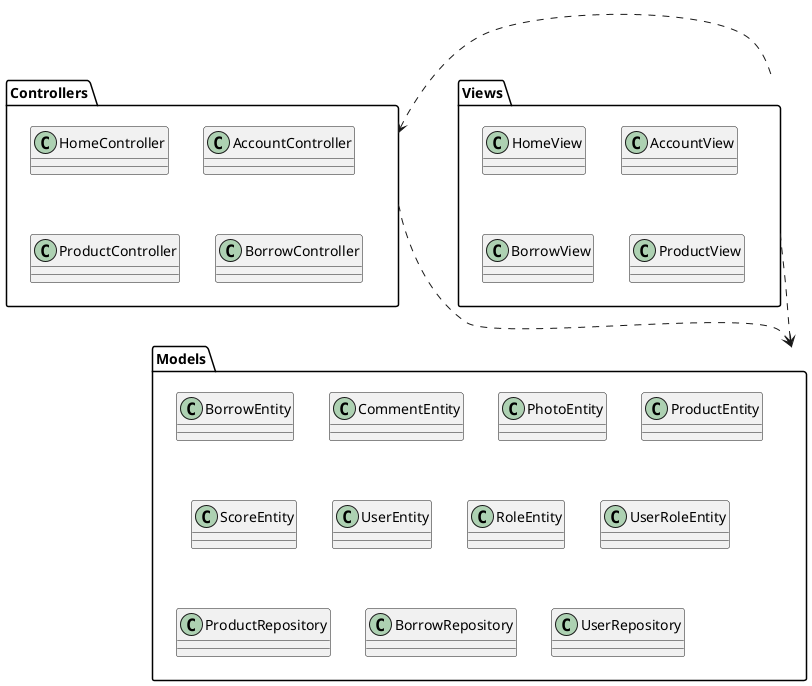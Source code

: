 @startuml Architecture

package Views {
   class HomeView
   class AccountView
   class BorrowView
   class ProductView
}

package Controllers {
    class HomeController
    class AccountController
    class ProductController 
    class BorrowController
}

package Models {
    class BorrowEntity
    class CommentEntity
    class PhotoEntity
    class ProductEntity
    class ScoreEntity
    class UserEntity
    class RoleEntity
    class UserRoleEntity
    class ProductRepository  
    class BorrowRepository
    class UserRepository
}

Views .down.> Models
Controllers .down.> Models
Views .left.> Controllers

@enduml